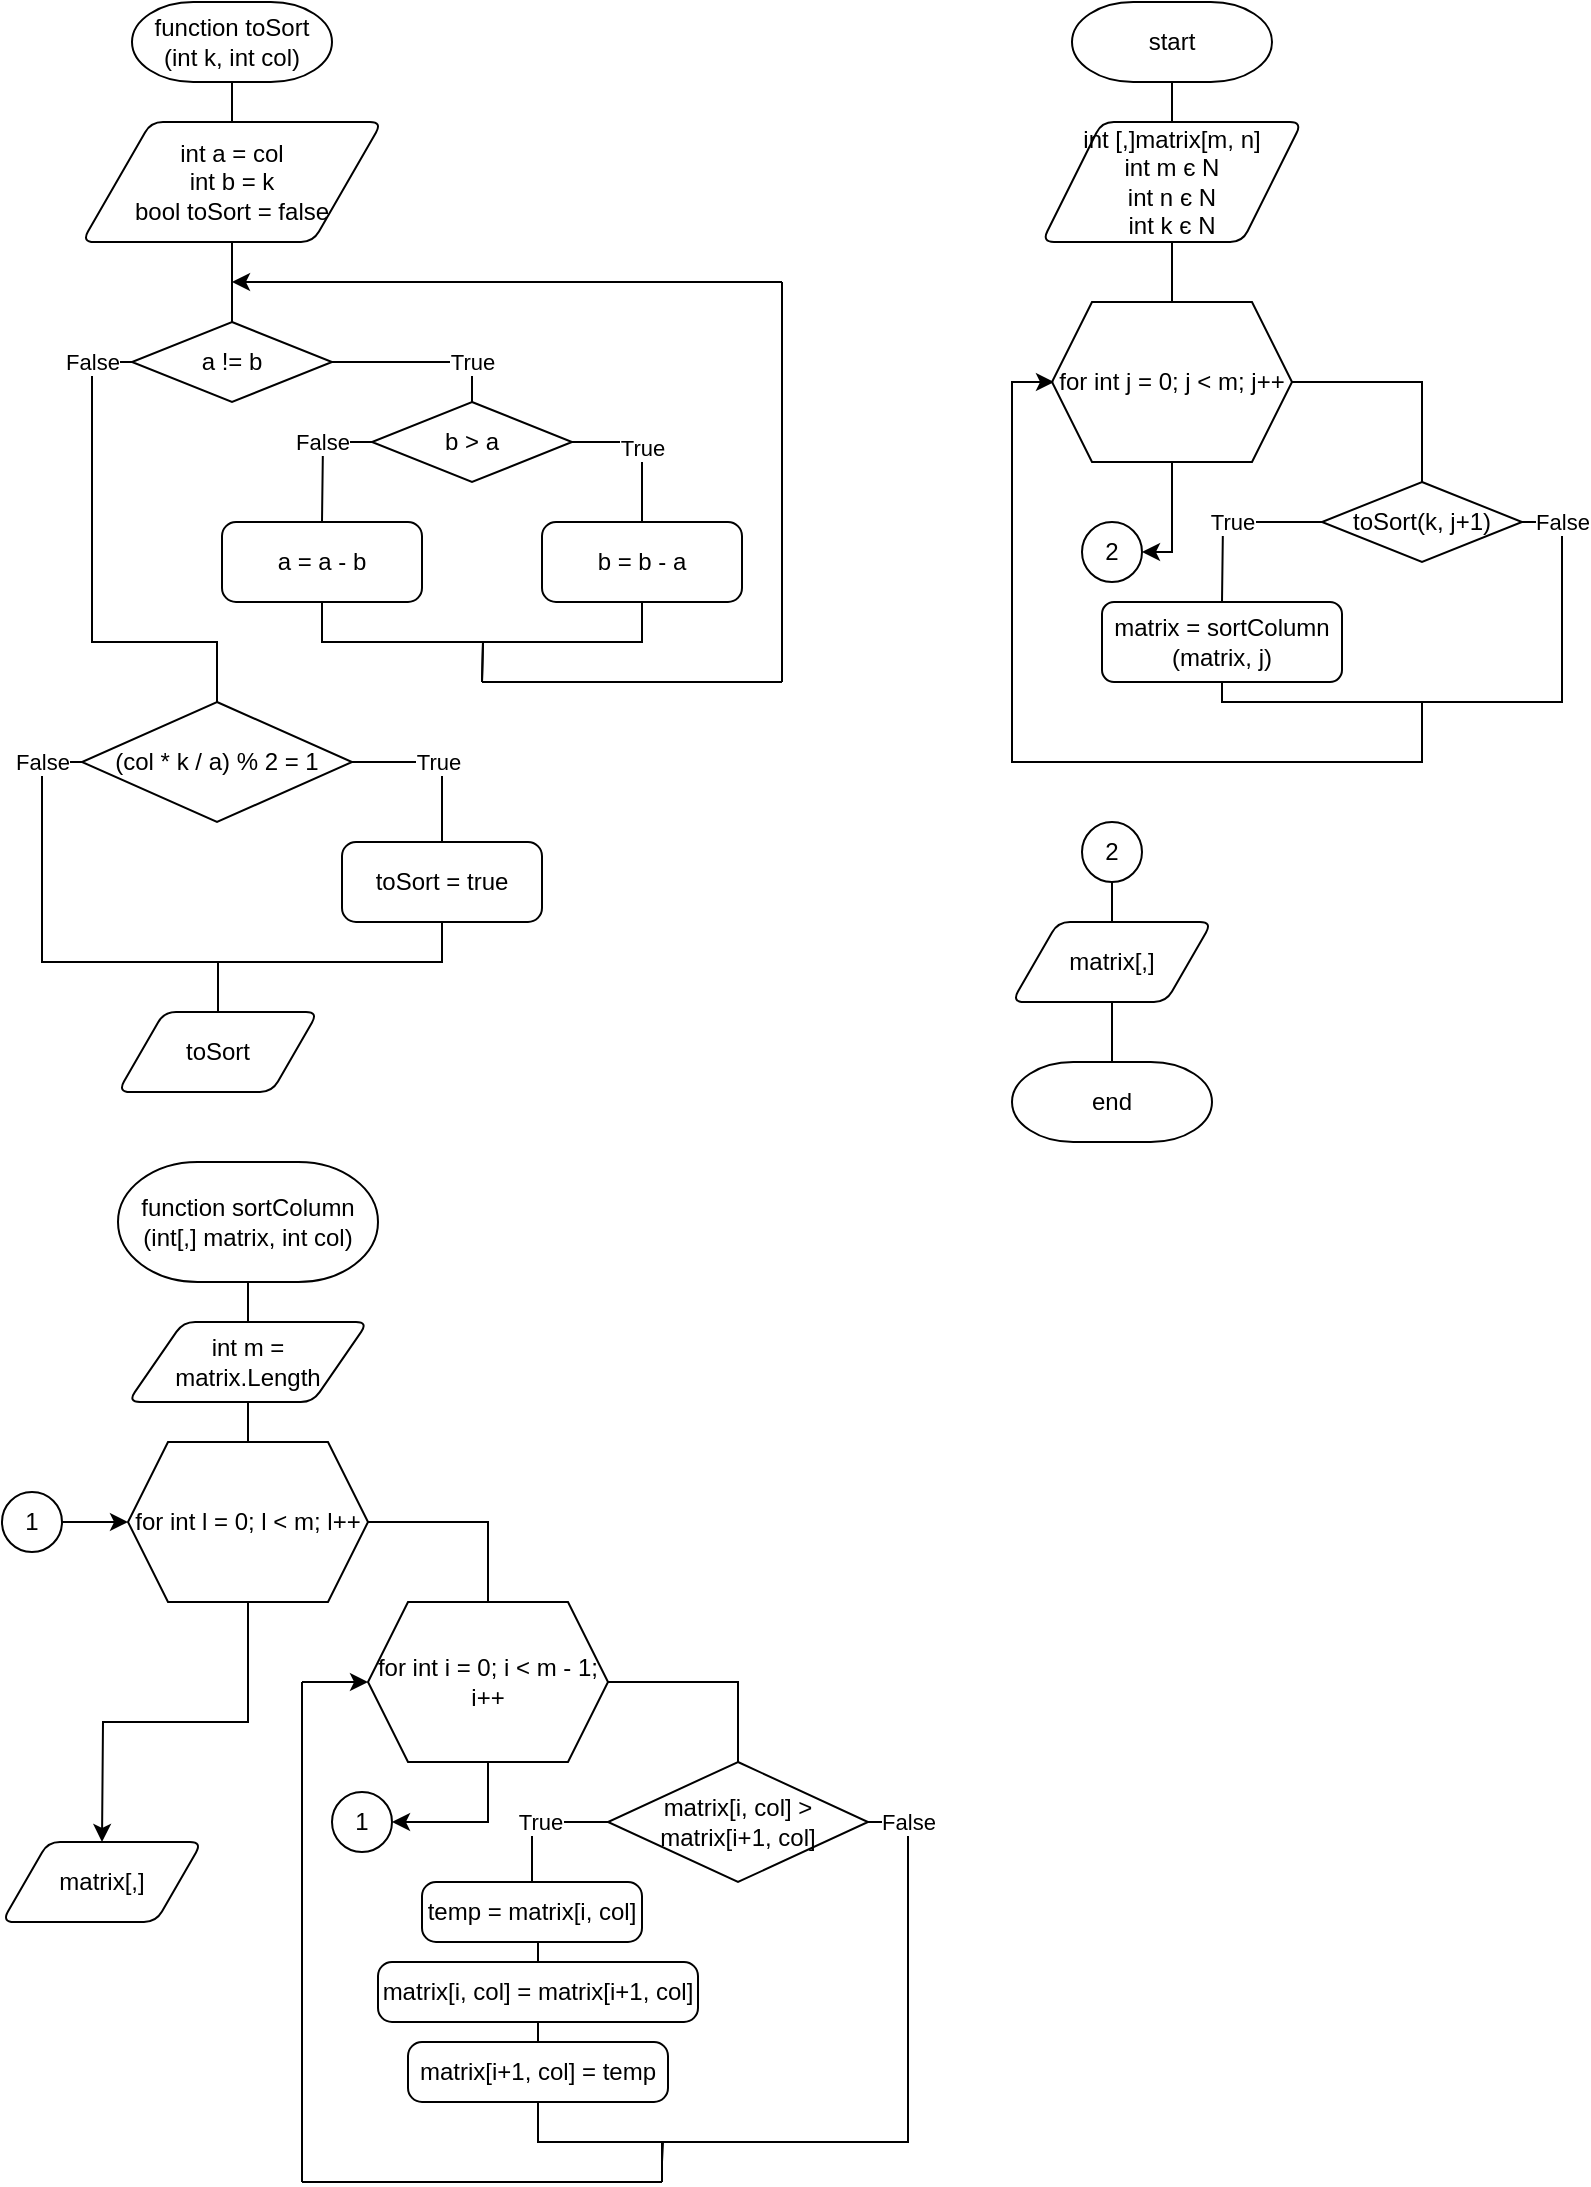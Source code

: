 <mxfile version="15.8.1" type="google"><diagram id="Jig8OvdZmFXwueSMClx3" name="Page-1"><mxGraphModel dx="1038" dy="489" grid="1" gridSize="10" guides="1" tooltips="1" connect="1" arrows="1" fold="1" page="1" pageScale="1" pageWidth="827" pageHeight="1169" math="0" shadow="0"><root><mxCell id="0"/><mxCell id="1" parent="0"/><mxCell id="5jirbQJ89KE-p7yvJQvq-3" style="edgeStyle=orthogonalEdgeStyle;rounded=0;orthogonalLoop=1;jettySize=auto;html=1;exitX=0.5;exitY=1;exitDx=0;exitDy=0;exitPerimeter=0;entryX=0.5;entryY=0;entryDx=0;entryDy=0;endArrow=none;endFill=0;" edge="1" parent="1" source="5jirbQJ89KE-p7yvJQvq-1" target="5jirbQJ89KE-p7yvJQvq-2"><mxGeometry relative="1" as="geometry"/></mxCell><mxCell id="5jirbQJ89KE-p7yvJQvq-1" value="start" style="strokeWidth=1;html=1;shape=mxgraph.flowchart.terminator;whiteSpace=wrap;" vertex="1" parent="1"><mxGeometry x="545" y="40" width="100" height="40" as="geometry"/></mxCell><mxCell id="5jirbQJ89KE-p7yvJQvq-72" style="edgeStyle=orthogonalEdgeStyle;rounded=0;orthogonalLoop=1;jettySize=auto;html=1;exitX=0.5;exitY=1;exitDx=0;exitDy=0;entryX=0.5;entryY=0;entryDx=0;entryDy=0;endArrow=none;endFill=0;" edge="1" parent="1" source="5jirbQJ89KE-p7yvJQvq-2" target="5jirbQJ89KE-p7yvJQvq-71"><mxGeometry relative="1" as="geometry"/></mxCell><mxCell id="5jirbQJ89KE-p7yvJQvq-2" value="int [,]matrix[m, n]&lt;br&gt;int m є N&lt;br&gt;int n є N&lt;br&gt;int k є N" style="shape=parallelogram;html=1;strokeWidth=1;perimeter=parallelogramPerimeter;whiteSpace=wrap;rounded=1;arcSize=12;size=0.23;" vertex="1" parent="1"><mxGeometry x="530" y="100" width="130" height="60" as="geometry"/></mxCell><mxCell id="5jirbQJ89KE-p7yvJQvq-6" style="edgeStyle=orthogonalEdgeStyle;rounded=0;orthogonalLoop=1;jettySize=auto;html=1;exitX=0.5;exitY=1;exitDx=0;exitDy=0;exitPerimeter=0;entryX=0.5;entryY=0;entryDx=0;entryDy=0;endArrow=none;endFill=0;" edge="1" parent="1" source="5jirbQJ89KE-p7yvJQvq-4" target="5jirbQJ89KE-p7yvJQvq-5"><mxGeometry relative="1" as="geometry"/></mxCell><mxCell id="5jirbQJ89KE-p7yvJQvq-4" value="function toSort&lt;br&gt;(int k, int col)" style="strokeWidth=1;html=1;shape=mxgraph.flowchart.terminator;whiteSpace=wrap;" vertex="1" parent="1"><mxGeometry x="75" y="40" width="100" height="40" as="geometry"/></mxCell><mxCell id="5jirbQJ89KE-p7yvJQvq-8" style="edgeStyle=orthogonalEdgeStyle;rounded=0;orthogonalLoop=1;jettySize=auto;html=1;exitX=0.5;exitY=1;exitDx=0;exitDy=0;entryX=0.5;entryY=0;entryDx=0;entryDy=0;entryPerimeter=0;endArrow=none;endFill=0;" edge="1" parent="1" source="5jirbQJ89KE-p7yvJQvq-5" target="5jirbQJ89KE-p7yvJQvq-7"><mxGeometry relative="1" as="geometry"/></mxCell><mxCell id="5jirbQJ89KE-p7yvJQvq-5" value="int a = col&lt;br&gt;int b = k&lt;br&gt;bool toSort = false" style="shape=parallelogram;html=1;strokeWidth=1;perimeter=parallelogramPerimeter;whiteSpace=wrap;rounded=1;arcSize=12;size=0.23;" vertex="1" parent="1"><mxGeometry x="50" y="100" width="150" height="60" as="geometry"/></mxCell><mxCell id="5jirbQJ89KE-p7yvJQvq-12" value="True" style="edgeStyle=orthogonalEdgeStyle;rounded=0;orthogonalLoop=1;jettySize=auto;html=1;exitX=1;exitY=0.5;exitDx=0;exitDy=0;exitPerimeter=0;entryX=0.5;entryY=0;entryDx=0;entryDy=0;entryPerimeter=0;endArrow=none;endFill=0;" edge="1" parent="1" source="5jirbQJ89KE-p7yvJQvq-7" target="5jirbQJ89KE-p7yvJQvq-9"><mxGeometry x="0.556" relative="1" as="geometry"><mxPoint as="offset"/></mxGeometry></mxCell><mxCell id="5jirbQJ89KE-p7yvJQvq-24" value="False" style="edgeStyle=orthogonalEdgeStyle;rounded=0;orthogonalLoop=1;jettySize=auto;html=1;exitX=0;exitY=0.5;exitDx=0;exitDy=0;exitPerimeter=0;entryX=0.5;entryY=0;entryDx=0;entryDy=0;entryPerimeter=0;endArrow=none;endFill=0;" edge="1" parent="1" source="5jirbQJ89KE-p7yvJQvq-7" target="5jirbQJ89KE-p7yvJQvq-23"><mxGeometry x="-0.842" relative="1" as="geometry"><Array as="points"><mxPoint x="55" y="220"/><mxPoint x="55" y="360"/><mxPoint x="118" y="360"/></Array><mxPoint as="offset"/></mxGeometry></mxCell><mxCell id="5jirbQJ89KE-p7yvJQvq-7" value="a != b" style="strokeWidth=1;html=1;shape=mxgraph.flowchart.decision;whiteSpace=wrap;" vertex="1" parent="1"><mxGeometry x="75" y="200" width="100" height="40" as="geometry"/></mxCell><mxCell id="5jirbQJ89KE-p7yvJQvq-14" value="False" style="edgeStyle=orthogonalEdgeStyle;rounded=0;orthogonalLoop=1;jettySize=auto;html=1;exitX=0;exitY=0.5;exitDx=0;exitDy=0;exitPerimeter=0;entryX=0.5;entryY=0;entryDx=0;entryDy=0;entryPerimeter=0;endArrow=none;endFill=0;" edge="1" parent="1" source="5jirbQJ89KE-p7yvJQvq-9"><mxGeometry x="-0.231" relative="1" as="geometry"><mxPoint x="170" y="300" as="targetPoint"/><mxPoint as="offset"/></mxGeometry></mxCell><mxCell id="5jirbQJ89KE-p7yvJQvq-16" value="True" style="edgeStyle=orthogonalEdgeStyle;rounded=0;orthogonalLoop=1;jettySize=auto;html=1;exitX=1;exitY=0.5;exitDx=0;exitDy=0;exitPerimeter=0;entryX=0.5;entryY=0;entryDx=0;entryDy=0;endArrow=none;endFill=0;" edge="1" parent="1" source="5jirbQJ89KE-p7yvJQvq-9" target="5jirbQJ89KE-p7yvJQvq-15"><mxGeometry relative="1" as="geometry"/></mxCell><mxCell id="5jirbQJ89KE-p7yvJQvq-9" value="b &amp;gt; a" style="strokeWidth=1;html=1;shape=mxgraph.flowchart.decision;whiteSpace=wrap;" vertex="1" parent="1"><mxGeometry x="195" y="240" width="100" height="40" as="geometry"/></mxCell><mxCell id="5jirbQJ89KE-p7yvJQvq-37" style="edgeStyle=orthogonalEdgeStyle;rounded=0;orthogonalLoop=1;jettySize=auto;html=1;exitX=0.5;exitY=1;exitDx=0;exitDy=0;endArrow=none;endFill=0;" edge="1" parent="1" source="5jirbQJ89KE-p7yvJQvq-15"><mxGeometry relative="1" as="geometry"><mxPoint x="250" y="380" as="targetPoint"/></mxGeometry></mxCell><mxCell id="5jirbQJ89KE-p7yvJQvq-15" value="b = b - a" style="rounded=1;whiteSpace=wrap;html=1;absoluteArcSize=1;arcSize=14;strokeWidth=1;" vertex="1" parent="1"><mxGeometry x="280" y="300" width="100" height="40" as="geometry"/></mxCell><mxCell id="5jirbQJ89KE-p7yvJQvq-36" style="edgeStyle=orthogonalEdgeStyle;rounded=0;orthogonalLoop=1;jettySize=auto;html=1;exitX=0.5;exitY=1;exitDx=0;exitDy=0;endArrow=none;endFill=0;" edge="1" parent="1" source="5jirbQJ89KE-p7yvJQvq-19"><mxGeometry relative="1" as="geometry"><mxPoint x="250" y="380" as="targetPoint"/></mxGeometry></mxCell><mxCell id="5jirbQJ89KE-p7yvJQvq-19" value="a = a - b" style="rounded=1;whiteSpace=wrap;html=1;absoluteArcSize=1;arcSize=14;strokeWidth=1;" vertex="1" parent="1"><mxGeometry x="120" y="300" width="100" height="40" as="geometry"/></mxCell><mxCell id="5jirbQJ89KE-p7yvJQvq-27" value="True" style="edgeStyle=orthogonalEdgeStyle;rounded=0;orthogonalLoop=1;jettySize=auto;html=1;exitX=1;exitY=0.5;exitDx=0;exitDy=0;exitPerimeter=0;entryX=0.5;entryY=0;entryDx=0;entryDy=0;endArrow=none;endFill=0;" edge="1" parent="1" source="5jirbQJ89KE-p7yvJQvq-23" target="5jirbQJ89KE-p7yvJQvq-26"><mxGeometry relative="1" as="geometry"/></mxCell><mxCell id="5jirbQJ89KE-p7yvJQvq-29" value="False" style="edgeStyle=orthogonalEdgeStyle;rounded=0;orthogonalLoop=1;jettySize=auto;html=1;exitX=0;exitY=0.5;exitDx=0;exitDy=0;exitPerimeter=0;entryX=0.5;entryY=0;entryDx=0;entryDy=0;endArrow=none;endFill=0;" edge="1" parent="1" source="5jirbQJ89KE-p7yvJQvq-23" target="5jirbQJ89KE-p7yvJQvq-28"><mxGeometry x="-0.828" relative="1" as="geometry"><Array as="points"><mxPoint x="30" y="420"/><mxPoint x="30" y="520"/><mxPoint x="118" y="520"/></Array><mxPoint as="offset"/></mxGeometry></mxCell><mxCell id="5jirbQJ89KE-p7yvJQvq-23" value="(col * k / a) % 2 = 1" style="strokeWidth=1;html=1;shape=mxgraph.flowchart.decision;whiteSpace=wrap;" vertex="1" parent="1"><mxGeometry x="50" y="390" width="135" height="60" as="geometry"/></mxCell><mxCell id="5jirbQJ89KE-p7yvJQvq-30" style="edgeStyle=orthogonalEdgeStyle;rounded=0;orthogonalLoop=1;jettySize=auto;html=1;exitX=0.5;exitY=1;exitDx=0;exitDy=0;endArrow=none;endFill=0;" edge="1" parent="1" source="5jirbQJ89KE-p7yvJQvq-26"><mxGeometry relative="1" as="geometry"><mxPoint x="230" y="520" as="sourcePoint"/><mxPoint x="118" y="565" as="targetPoint"/><Array as="points"><mxPoint x="230" y="520"/><mxPoint x="118" y="520"/></Array></mxGeometry></mxCell><mxCell id="5jirbQJ89KE-p7yvJQvq-26" value="toSort = true" style="rounded=1;whiteSpace=wrap;html=1;absoluteArcSize=1;arcSize=14;strokeWidth=1;" vertex="1" parent="1"><mxGeometry x="180" y="460" width="100" height="40" as="geometry"/></mxCell><mxCell id="5jirbQJ89KE-p7yvJQvq-28" value="toSort" style="shape=parallelogram;html=1;strokeWidth=1;perimeter=parallelogramPerimeter;whiteSpace=wrap;rounded=1;arcSize=12;size=0.23;" vertex="1" parent="1"><mxGeometry x="68" y="545" width="100" height="40" as="geometry"/></mxCell><mxCell id="5jirbQJ89KE-p7yvJQvq-33" style="edgeStyle=orthogonalEdgeStyle;rounded=0;orthogonalLoop=1;jettySize=auto;html=1;exitX=0.5;exitY=1;exitDx=0;exitDy=0;exitPerimeter=0;entryX=0.5;entryY=0;entryDx=0;entryDy=0;endArrow=none;endFill=0;" edge="1" parent="1" source="5jirbQJ89KE-p7yvJQvq-31" target="5jirbQJ89KE-p7yvJQvq-32"><mxGeometry relative="1" as="geometry"/></mxCell><mxCell id="5jirbQJ89KE-p7yvJQvq-31" value="function sortColumn (int[,] matrix, int col)" style="strokeWidth=1;html=1;shape=mxgraph.flowchart.terminator;whiteSpace=wrap;" vertex="1" parent="1"><mxGeometry x="68" y="620" width="130" height="60" as="geometry"/></mxCell><mxCell id="5jirbQJ89KE-p7yvJQvq-42" style="edgeStyle=orthogonalEdgeStyle;rounded=0;orthogonalLoop=1;jettySize=auto;html=1;exitX=0.5;exitY=1;exitDx=0;exitDy=0;entryX=0.5;entryY=0;entryDx=0;entryDy=0;endArrow=none;endFill=0;" edge="1" parent="1" source="5jirbQJ89KE-p7yvJQvq-32" target="5jirbQJ89KE-p7yvJQvq-41"><mxGeometry relative="1" as="geometry"/></mxCell><mxCell id="5jirbQJ89KE-p7yvJQvq-32" value="int m = &lt;br&gt;matrix.Length" style="shape=parallelogram;html=1;strokeWidth=1;perimeter=parallelogramPerimeter;whiteSpace=wrap;rounded=1;arcSize=12;size=0.23;" vertex="1" parent="1"><mxGeometry x="73" y="700" width="120" height="40" as="geometry"/></mxCell><mxCell id="5jirbQJ89KE-p7yvJQvq-38" value="" style="endArrow=none;html=1;rounded=0;" edge="1" parent="1"><mxGeometry width="50" height="50" relative="1" as="geometry"><mxPoint x="250" y="380" as="sourcePoint"/><mxPoint x="400" y="380" as="targetPoint"/></mxGeometry></mxCell><mxCell id="5jirbQJ89KE-p7yvJQvq-39" value="" style="endArrow=none;html=1;rounded=0;" edge="1" parent="1"><mxGeometry width="50" height="50" relative="1" as="geometry"><mxPoint x="400" y="380" as="sourcePoint"/><mxPoint x="400" y="180" as="targetPoint"/></mxGeometry></mxCell><mxCell id="5jirbQJ89KE-p7yvJQvq-40" value="" style="endArrow=classic;html=1;rounded=0;endFill=1;" edge="1" parent="1"><mxGeometry width="50" height="50" relative="1" as="geometry"><mxPoint x="400" y="180" as="sourcePoint"/><mxPoint x="125" y="180" as="targetPoint"/></mxGeometry></mxCell><mxCell id="5jirbQJ89KE-p7yvJQvq-44" style="edgeStyle=orthogonalEdgeStyle;rounded=0;orthogonalLoop=1;jettySize=auto;html=1;exitX=1;exitY=0.5;exitDx=0;exitDy=0;entryX=0.5;entryY=0;entryDx=0;entryDy=0;endArrow=none;endFill=0;" edge="1" parent="1" source="5jirbQJ89KE-p7yvJQvq-41" target="5jirbQJ89KE-p7yvJQvq-43"><mxGeometry relative="1" as="geometry"/></mxCell><mxCell id="5jirbQJ89KE-p7yvJQvq-67" style="edgeStyle=orthogonalEdgeStyle;rounded=0;orthogonalLoop=1;jettySize=auto;html=1;exitX=0.5;exitY=1;exitDx=0;exitDy=0;endArrow=classic;endFill=1;" edge="1" parent="1" source="5jirbQJ89KE-p7yvJQvq-41"><mxGeometry relative="1" as="geometry"><mxPoint x="60" y="960" as="targetPoint"/></mxGeometry></mxCell><mxCell id="5jirbQJ89KE-p7yvJQvq-41" value="for int l = 0; l &amp;lt; m; l++" style="shape=hexagon;perimeter=hexagonPerimeter2;whiteSpace=wrap;html=1;fixedSize=1;" vertex="1" parent="1"><mxGeometry x="73" y="760" width="120" height="80" as="geometry"/></mxCell><mxCell id="5jirbQJ89KE-p7yvJQvq-46" style="edgeStyle=orthogonalEdgeStyle;rounded=0;orthogonalLoop=1;jettySize=auto;html=1;exitX=1;exitY=0.5;exitDx=0;exitDy=0;entryX=0.5;entryY=0;entryDx=0;entryDy=0;entryPerimeter=0;endArrow=none;endFill=0;" edge="1" parent="1" source="5jirbQJ89KE-p7yvJQvq-43" target="5jirbQJ89KE-p7yvJQvq-45"><mxGeometry relative="1" as="geometry"/></mxCell><mxCell id="5jirbQJ89KE-p7yvJQvq-70" style="edgeStyle=orthogonalEdgeStyle;rounded=0;orthogonalLoop=1;jettySize=auto;html=1;exitX=0.5;exitY=1;exitDx=0;exitDy=0;entryX=1;entryY=0.5;entryDx=0;entryDy=0;entryPerimeter=0;endArrow=classic;endFill=1;" edge="1" parent="1" source="5jirbQJ89KE-p7yvJQvq-43" target="5jirbQJ89KE-p7yvJQvq-63"><mxGeometry relative="1" as="geometry"/></mxCell><mxCell id="5jirbQJ89KE-p7yvJQvq-43" value="for int i = 0; i &amp;lt; m - 1; i++" style="shape=hexagon;perimeter=hexagonPerimeter2;whiteSpace=wrap;html=1;fixedSize=1;" vertex="1" parent="1"><mxGeometry x="193" y="840" width="120" height="80" as="geometry"/></mxCell><mxCell id="5jirbQJ89KE-p7yvJQvq-48" value="True" style="edgeStyle=orthogonalEdgeStyle;rounded=0;orthogonalLoop=1;jettySize=auto;html=1;exitX=0;exitY=0.5;exitDx=0;exitDy=0;exitPerimeter=0;entryX=0.5;entryY=0;entryDx=0;entryDy=0;endArrow=none;endFill=0;" edge="1" parent="1" source="5jirbQJ89KE-p7yvJQvq-45" target="5jirbQJ89KE-p7yvJQvq-47"><mxGeometry relative="1" as="geometry"/></mxCell><mxCell id="5jirbQJ89KE-p7yvJQvq-53" value="False" style="edgeStyle=orthogonalEdgeStyle;rounded=0;orthogonalLoop=1;jettySize=auto;html=1;exitX=1;exitY=0.5;exitDx=0;exitDy=0;exitPerimeter=0;endArrow=none;endFill=0;" edge="1" parent="1" source="5jirbQJ89KE-p7yvJQvq-45"><mxGeometry x="-0.876" relative="1" as="geometry"><mxPoint x="340" y="1130" as="targetPoint"/><Array as="points"><mxPoint x="463" y="950"/><mxPoint x="463" y="1110"/><mxPoint x="340" y="1110"/></Array><mxPoint as="offset"/></mxGeometry></mxCell><mxCell id="5jirbQJ89KE-p7yvJQvq-45" value="matrix[i, col] &amp;gt; matrix[i+1, col]" style="strokeWidth=1;html=1;shape=mxgraph.flowchart.decision;whiteSpace=wrap;" vertex="1" parent="1"><mxGeometry x="313" y="920" width="130" height="60" as="geometry"/></mxCell><mxCell id="5jirbQJ89KE-p7yvJQvq-51" style="edgeStyle=orthogonalEdgeStyle;rounded=0;orthogonalLoop=1;jettySize=auto;html=1;exitX=0.5;exitY=1;exitDx=0;exitDy=0;entryX=0.5;entryY=0;entryDx=0;entryDy=0;endArrow=none;endFill=0;" edge="1" parent="1" source="5jirbQJ89KE-p7yvJQvq-47" target="5jirbQJ89KE-p7yvJQvq-49"><mxGeometry relative="1" as="geometry"/></mxCell><mxCell id="5jirbQJ89KE-p7yvJQvq-47" value="temp = matrix[i, col]" style="rounded=1;whiteSpace=wrap;html=1;absoluteArcSize=1;arcSize=14;strokeWidth=1;" vertex="1" parent="1"><mxGeometry x="220" y="980" width="110" height="30" as="geometry"/></mxCell><mxCell id="5jirbQJ89KE-p7yvJQvq-52" style="edgeStyle=orthogonalEdgeStyle;rounded=0;orthogonalLoop=1;jettySize=auto;html=1;exitX=0.5;exitY=1;exitDx=0;exitDy=0;entryX=0.5;entryY=0;entryDx=0;entryDy=0;endArrow=none;endFill=0;" edge="1" parent="1" source="5jirbQJ89KE-p7yvJQvq-49" target="5jirbQJ89KE-p7yvJQvq-50"><mxGeometry relative="1" as="geometry"/></mxCell><mxCell id="5jirbQJ89KE-p7yvJQvq-49" value="matrix[i, col] = matrix[i+1, col]" style="rounded=1;whiteSpace=wrap;html=1;absoluteArcSize=1;arcSize=14;strokeWidth=1;" vertex="1" parent="1"><mxGeometry x="198" y="1020" width="160" height="30" as="geometry"/></mxCell><mxCell id="5jirbQJ89KE-p7yvJQvq-54" style="edgeStyle=orthogonalEdgeStyle;rounded=0;orthogonalLoop=1;jettySize=auto;html=1;exitX=0.5;exitY=1;exitDx=0;exitDy=0;endArrow=none;endFill=0;" edge="1" parent="1" source="5jirbQJ89KE-p7yvJQvq-50"><mxGeometry relative="1" as="geometry"><mxPoint x="340" y="1120" as="targetPoint"/></mxGeometry></mxCell><mxCell id="5jirbQJ89KE-p7yvJQvq-50" value="matrix[i+1, col] = temp" style="rounded=1;whiteSpace=wrap;html=1;absoluteArcSize=1;arcSize=14;strokeWidth=1;" vertex="1" parent="1"><mxGeometry x="213" y="1060" width="130" height="30" as="geometry"/></mxCell><mxCell id="5jirbQJ89KE-p7yvJQvq-56" value="" style="endArrow=none;html=1;rounded=0;" edge="1" parent="1"><mxGeometry width="50" height="50" relative="1" as="geometry"><mxPoint x="340" y="1130" as="sourcePoint"/><mxPoint x="160" y="1130" as="targetPoint"/></mxGeometry></mxCell><mxCell id="5jirbQJ89KE-p7yvJQvq-57" value="" style="endArrow=none;html=1;rounded=0;" edge="1" parent="1"><mxGeometry width="50" height="50" relative="1" as="geometry"><mxPoint x="160" y="1130" as="sourcePoint"/><mxPoint x="160" y="880" as="targetPoint"/></mxGeometry></mxCell><mxCell id="5jirbQJ89KE-p7yvJQvq-58" value="" style="endArrow=classic;html=1;rounded=0;entryX=0;entryY=0.5;entryDx=0;entryDy=0;" edge="1" parent="1" target="5jirbQJ89KE-p7yvJQvq-43"><mxGeometry width="50" height="50" relative="1" as="geometry"><mxPoint x="160" y="880" as="sourcePoint"/><mxPoint x="440" y="1010" as="targetPoint"/></mxGeometry></mxCell><mxCell id="5jirbQJ89KE-p7yvJQvq-66" style="edgeStyle=orthogonalEdgeStyle;rounded=0;orthogonalLoop=1;jettySize=auto;html=1;exitX=1;exitY=0.5;exitDx=0;exitDy=0;exitPerimeter=0;entryX=0;entryY=0.5;entryDx=0;entryDy=0;endArrow=classic;endFill=1;" edge="1" parent="1" source="5jirbQJ89KE-p7yvJQvq-62" target="5jirbQJ89KE-p7yvJQvq-41"><mxGeometry relative="1" as="geometry"/></mxCell><mxCell id="5jirbQJ89KE-p7yvJQvq-62" value="1" style="strokeWidth=1;html=1;shape=mxgraph.flowchart.start_2;whiteSpace=wrap;" vertex="1" parent="1"><mxGeometry x="10" y="785" width="30" height="30" as="geometry"/></mxCell><mxCell id="5jirbQJ89KE-p7yvJQvq-63" value="1" style="strokeWidth=1;html=1;shape=mxgraph.flowchart.start_2;whiteSpace=wrap;" vertex="1" parent="1"><mxGeometry x="175" y="935" width="30" height="30" as="geometry"/></mxCell><mxCell id="5jirbQJ89KE-p7yvJQvq-68" value="matrix[,]" style="shape=parallelogram;html=1;strokeWidth=1;perimeter=parallelogramPerimeter;whiteSpace=wrap;rounded=1;arcSize=12;size=0.23;" vertex="1" parent="1"><mxGeometry x="10" y="960" width="100" height="40" as="geometry"/></mxCell><mxCell id="5jirbQJ89KE-p7yvJQvq-74" style="edgeStyle=orthogonalEdgeStyle;rounded=0;orthogonalLoop=1;jettySize=auto;html=1;exitX=1;exitY=0.5;exitDx=0;exitDy=0;entryX=0.5;entryY=0;entryDx=0;entryDy=0;entryPerimeter=0;endArrow=none;endFill=0;" edge="1" parent="1" source="5jirbQJ89KE-p7yvJQvq-71" target="5jirbQJ89KE-p7yvJQvq-73"><mxGeometry relative="1" as="geometry"/></mxCell><mxCell id="5jirbQJ89KE-p7yvJQvq-83" style="edgeStyle=orthogonalEdgeStyle;rounded=0;orthogonalLoop=1;jettySize=auto;html=1;exitX=0.5;exitY=1;exitDx=0;exitDy=0;entryX=1;entryY=0.5;entryDx=0;entryDy=0;entryPerimeter=0;endArrow=classic;endFill=1;" edge="1" parent="1" source="5jirbQJ89KE-p7yvJQvq-71" target="5jirbQJ89KE-p7yvJQvq-82"><mxGeometry relative="1" as="geometry"><Array as="points"><mxPoint x="595" y="315"/></Array></mxGeometry></mxCell><mxCell id="5jirbQJ89KE-p7yvJQvq-87" style="edgeStyle=orthogonalEdgeStyle;rounded=0;orthogonalLoop=1;jettySize=auto;html=1;exitX=0;exitY=0.5;exitDx=0;exitDy=0;endArrow=none;endFill=0;" edge="1" parent="1" source="5jirbQJ89KE-p7yvJQvq-71"><mxGeometry relative="1" as="geometry"><mxPoint x="720" y="410" as="targetPoint"/><Array as="points"><mxPoint x="515" y="230"/><mxPoint x="515" y="420"/><mxPoint x="720" y="420"/></Array></mxGeometry></mxCell><mxCell id="5jirbQJ89KE-p7yvJQvq-71" value="for int j = 0; j &amp;lt; m; j++" style="shape=hexagon;perimeter=hexagonPerimeter2;whiteSpace=wrap;html=1;fixedSize=1;" vertex="1" parent="1"><mxGeometry x="535" y="190" width="120" height="80" as="geometry"/></mxCell><mxCell id="5jirbQJ89KE-p7yvJQvq-75" value="True" style="edgeStyle=orthogonalEdgeStyle;rounded=0;orthogonalLoop=1;jettySize=auto;html=1;exitX=0;exitY=0.5;exitDx=0;exitDy=0;exitPerimeter=0;endArrow=none;endFill=0;" edge="1" parent="1" source="5jirbQJ89KE-p7yvJQvq-73"><mxGeometry relative="1" as="geometry"><mxPoint x="620" y="340" as="targetPoint"/></mxGeometry></mxCell><mxCell id="5jirbQJ89KE-p7yvJQvq-77" value="False" style="edgeStyle=orthogonalEdgeStyle;rounded=0;orthogonalLoop=1;jettySize=auto;html=1;exitX=1;exitY=0.5;exitDx=0;exitDy=0;exitPerimeter=0;endArrow=none;endFill=0;" edge="1" parent="1" source="5jirbQJ89KE-p7yvJQvq-73"><mxGeometry x="-0.8" relative="1" as="geometry"><mxPoint x="720" y="410" as="targetPoint"/><Array as="points"><mxPoint x="790" y="300"/><mxPoint x="790" y="390"/><mxPoint x="720" y="390"/></Array><mxPoint as="offset"/></mxGeometry></mxCell><mxCell id="5jirbQJ89KE-p7yvJQvq-73" value="toSort(k, j+1)" style="strokeWidth=1;html=1;shape=mxgraph.flowchart.decision;whiteSpace=wrap;" vertex="1" parent="1"><mxGeometry x="670" y="280" width="100" height="40" as="geometry"/></mxCell><mxCell id="5jirbQJ89KE-p7yvJQvq-78" style="edgeStyle=orthogonalEdgeStyle;rounded=0;orthogonalLoop=1;jettySize=auto;html=1;exitX=0.5;exitY=1;exitDx=0;exitDy=0;endArrow=none;endFill=0;" edge="1" parent="1" source="5jirbQJ89KE-p7yvJQvq-76"><mxGeometry relative="1" as="geometry"><mxPoint x="720" y="410" as="targetPoint"/><Array as="points"><mxPoint x="620" y="390"/><mxPoint x="720" y="390"/></Array></mxGeometry></mxCell><mxCell id="5jirbQJ89KE-p7yvJQvq-76" value="matrix = sortColumn&lt;br&gt;(matrix, j)" style="rounded=1;whiteSpace=wrap;html=1;" vertex="1" parent="1"><mxGeometry x="560" y="340" width="120" height="40" as="geometry"/></mxCell><mxCell id="5jirbQJ89KE-p7yvJQvq-81" style="edgeStyle=orthogonalEdgeStyle;rounded=0;orthogonalLoop=1;jettySize=auto;html=1;exitX=0.5;exitY=1;exitDx=0;exitDy=0;entryX=0.5;entryY=0;entryDx=0;entryDy=0;entryPerimeter=0;endArrow=none;endFill=0;" edge="1" parent="1" source="5jirbQJ89KE-p7yvJQvq-79" target="5jirbQJ89KE-p7yvJQvq-80"><mxGeometry relative="1" as="geometry"/></mxCell><mxCell id="5jirbQJ89KE-p7yvJQvq-79" value="matrix[,]" style="shape=parallelogram;html=1;strokeWidth=1;perimeter=parallelogramPerimeter;whiteSpace=wrap;rounded=1;arcSize=12;size=0.23;" vertex="1" parent="1"><mxGeometry x="515" y="500" width="100" height="40" as="geometry"/></mxCell><mxCell id="5jirbQJ89KE-p7yvJQvq-80" value="end" style="strokeWidth=1;html=1;shape=mxgraph.flowchart.terminator;whiteSpace=wrap;" vertex="1" parent="1"><mxGeometry x="515" y="570" width="100" height="40" as="geometry"/></mxCell><mxCell id="5jirbQJ89KE-p7yvJQvq-82" value="2" style="strokeWidth=1;html=1;shape=mxgraph.flowchart.start_2;whiteSpace=wrap;" vertex="1" parent="1"><mxGeometry x="550" y="300" width="30" height="30" as="geometry"/></mxCell><mxCell id="5jirbQJ89KE-p7yvJQvq-86" style="edgeStyle=orthogonalEdgeStyle;rounded=0;orthogonalLoop=1;jettySize=auto;html=1;exitX=0.5;exitY=1;exitDx=0;exitDy=0;exitPerimeter=0;entryX=0.5;entryY=0;entryDx=0;entryDy=0;endArrow=none;endFill=0;" edge="1" parent="1" source="5jirbQJ89KE-p7yvJQvq-84" target="5jirbQJ89KE-p7yvJQvq-79"><mxGeometry relative="1" as="geometry"/></mxCell><mxCell id="5jirbQJ89KE-p7yvJQvq-84" value="2" style="strokeWidth=1;html=1;shape=mxgraph.flowchart.start_2;whiteSpace=wrap;" vertex="1" parent="1"><mxGeometry x="550" y="450" width="30" height="30" as="geometry"/></mxCell><mxCell id="5jirbQJ89KE-p7yvJQvq-88" value="" style="endArrow=classic;html=1;rounded=0;" edge="1" parent="1"><mxGeometry width="50" height="50" relative="1" as="geometry"><mxPoint x="516" y="230" as="sourcePoint"/><mxPoint x="536" y="230" as="targetPoint"/></mxGeometry></mxCell></root></mxGraphModel></diagram></mxfile>